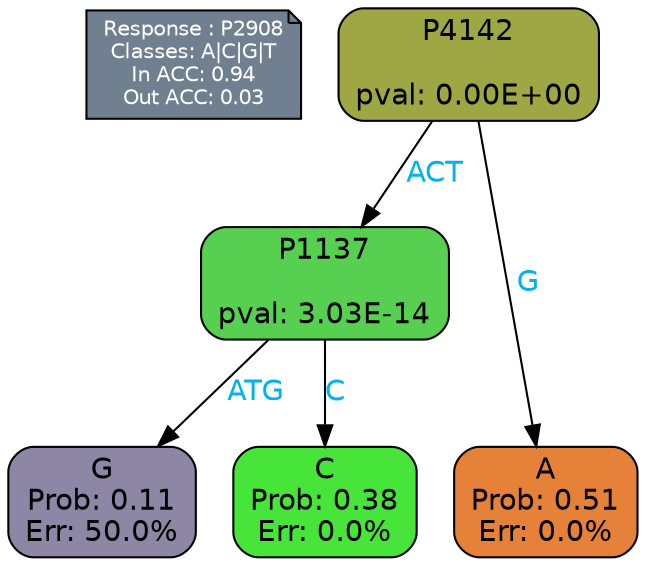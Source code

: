 digraph Tree {
node [shape=box, style="filled, rounded", color="black", fontname=helvetica] ;
graph [ranksep=equally, splines=polylines, bgcolor=transparent, dpi=600] ;
edge [fontname=helvetica] ;
LEGEND [label="Response : P2908
Classes: A|C|G|T
In ACC: 0.94
Out ACC: 0.03
",shape=note,align=left,style=filled,fillcolor="slategray",fontcolor="white",fontsize=10];1 [label="P4142

pval: 0.00E+00", fillcolor="#9fa745"] ;
2 [label="P1137

pval: 3.03E-14", fillcolor="#57cf51"] ;
3 [label="G
Prob: 0.11
Err: 50.0%", fillcolor="#8d86a4"] ;
4 [label="C
Prob: 0.38
Err: 0.0%", fillcolor="#47e539"] ;
5 [label="A
Prob: 0.51
Err: 0.0%", fillcolor="#e58139"] ;
1 -> 2 [label="ACT",fontcolor=deepskyblue2] ;
1 -> 5 [label="G",fontcolor=deepskyblue2] ;
2 -> 3 [label="ATG",fontcolor=deepskyblue2] ;
2 -> 4 [label="C",fontcolor=deepskyblue2] ;
{rank = same; 3;4;5;}{rank = same; LEGEND;1;}}